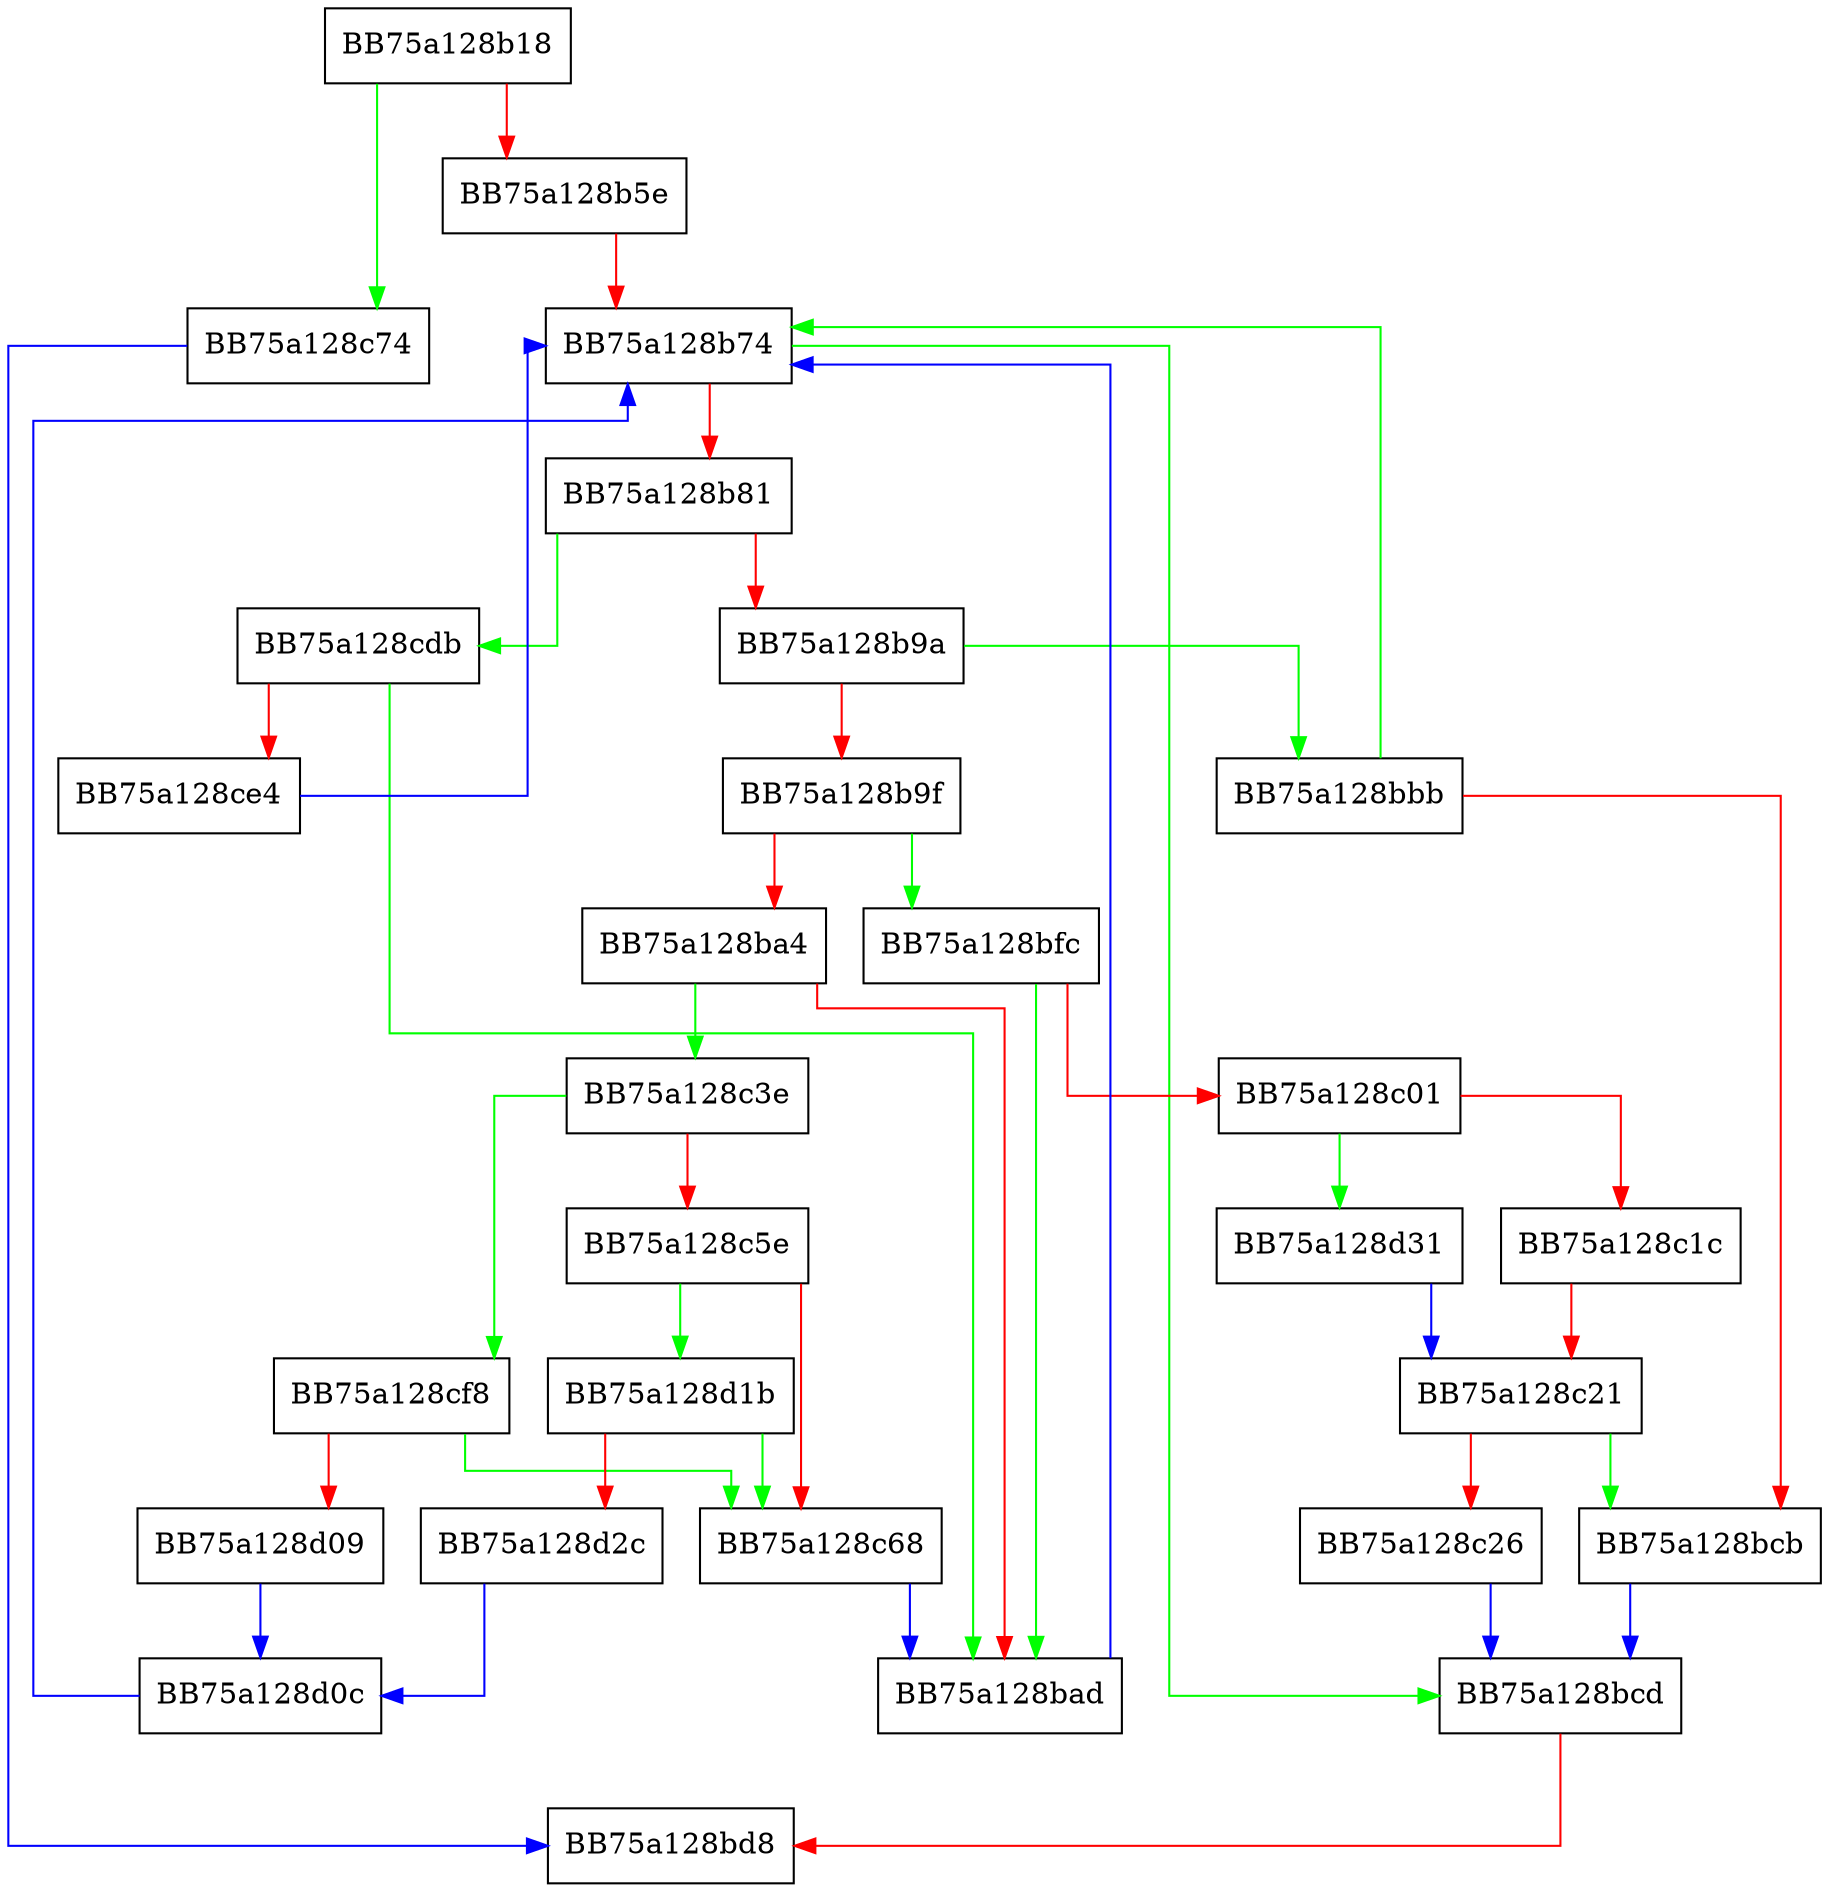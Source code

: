 digraph parse_set {
  node [shape="box"];
  graph [splines=ortho];
  BB75a128b18 -> BB75a128c74 [color="green"];
  BB75a128b18 -> BB75a128b5e [color="red"];
  BB75a128b5e -> BB75a128b74 [color="red"];
  BB75a128b74 -> BB75a128bcd [color="green"];
  BB75a128b74 -> BB75a128b81 [color="red"];
  BB75a128b81 -> BB75a128cdb [color="green"];
  BB75a128b81 -> BB75a128b9a [color="red"];
  BB75a128b9a -> BB75a128bbb [color="green"];
  BB75a128b9a -> BB75a128b9f [color="red"];
  BB75a128b9f -> BB75a128bfc [color="green"];
  BB75a128b9f -> BB75a128ba4 [color="red"];
  BB75a128ba4 -> BB75a128c3e [color="green"];
  BB75a128ba4 -> BB75a128bad [color="red"];
  BB75a128bad -> BB75a128b74 [color="blue"];
  BB75a128bbb -> BB75a128b74 [color="green"];
  BB75a128bbb -> BB75a128bcb [color="red"];
  BB75a128bcb -> BB75a128bcd [color="blue"];
  BB75a128bcd -> BB75a128bd8 [color="red"];
  BB75a128bfc -> BB75a128bad [color="green"];
  BB75a128bfc -> BB75a128c01 [color="red"];
  BB75a128c01 -> BB75a128d31 [color="green"];
  BB75a128c01 -> BB75a128c1c [color="red"];
  BB75a128c1c -> BB75a128c21 [color="red"];
  BB75a128c21 -> BB75a128bcb [color="green"];
  BB75a128c21 -> BB75a128c26 [color="red"];
  BB75a128c26 -> BB75a128bcd [color="blue"];
  BB75a128c3e -> BB75a128cf8 [color="green"];
  BB75a128c3e -> BB75a128c5e [color="red"];
  BB75a128c5e -> BB75a128d1b [color="green"];
  BB75a128c5e -> BB75a128c68 [color="red"];
  BB75a128c68 -> BB75a128bad [color="blue"];
  BB75a128c74 -> BB75a128bd8 [color="blue"];
  BB75a128cdb -> BB75a128bad [color="green"];
  BB75a128cdb -> BB75a128ce4 [color="red"];
  BB75a128ce4 -> BB75a128b74 [color="blue"];
  BB75a128cf8 -> BB75a128c68 [color="green"];
  BB75a128cf8 -> BB75a128d09 [color="red"];
  BB75a128d09 -> BB75a128d0c [color="blue"];
  BB75a128d0c -> BB75a128b74 [color="blue"];
  BB75a128d1b -> BB75a128c68 [color="green"];
  BB75a128d1b -> BB75a128d2c [color="red"];
  BB75a128d2c -> BB75a128d0c [color="blue"];
  BB75a128d31 -> BB75a128c21 [color="blue"];
}